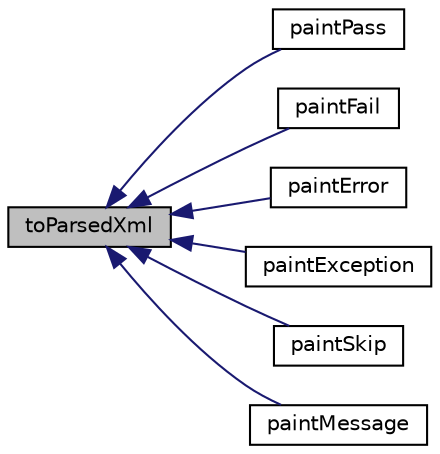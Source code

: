 digraph "toParsedXml"
{
  edge [fontname="Helvetica",fontsize="10",labelfontname="Helvetica",labelfontsize="10"];
  node [fontname="Helvetica",fontsize="10",shape=record];
  rankdir="LR";
  Node1 [label="toParsedXml",height=0.2,width=0.4,color="black", fillcolor="grey75", style="filled" fontcolor="black"];
  Node1 -> Node2 [dir="back",color="midnightblue",fontsize="10",style="solid",fontname="Helvetica"];
  Node2 [label="paintPass",height=0.2,width=0.4,color="black", fillcolor="white", style="filled",URL="$class_xml_reporter.html#a19d9fa0f829ee4ef69dfbc49fb03f095"];
  Node1 -> Node3 [dir="back",color="midnightblue",fontsize="10",style="solid",fontname="Helvetica"];
  Node3 [label="paintFail",height=0.2,width=0.4,color="black", fillcolor="white", style="filled",URL="$class_xml_reporter.html#a7b2970c5e074d5a9192c67f222a7e731"];
  Node1 -> Node4 [dir="back",color="midnightblue",fontsize="10",style="solid",fontname="Helvetica"];
  Node4 [label="paintError",height=0.2,width=0.4,color="black", fillcolor="white", style="filled",URL="$class_xml_reporter.html#aea84af3b9bbee750072b7c2b95395726"];
  Node1 -> Node5 [dir="back",color="midnightblue",fontsize="10",style="solid",fontname="Helvetica"];
  Node5 [label="paintException",height=0.2,width=0.4,color="black", fillcolor="white", style="filled",URL="$class_xml_reporter.html#aa8230bab951d1e40954a491cfe95036d"];
  Node1 -> Node6 [dir="back",color="midnightblue",fontsize="10",style="solid",fontname="Helvetica"];
  Node6 [label="paintSkip",height=0.2,width=0.4,color="black", fillcolor="white", style="filled",URL="$class_xml_reporter.html#aab0649ca9aa6d20610d4933d7f708893"];
  Node1 -> Node7 [dir="back",color="midnightblue",fontsize="10",style="solid",fontname="Helvetica"];
  Node7 [label="paintMessage",height=0.2,width=0.4,color="black", fillcolor="white", style="filled",URL="$class_xml_reporter.html#ae94050db24c6024a20385d55970f684d"];
}
